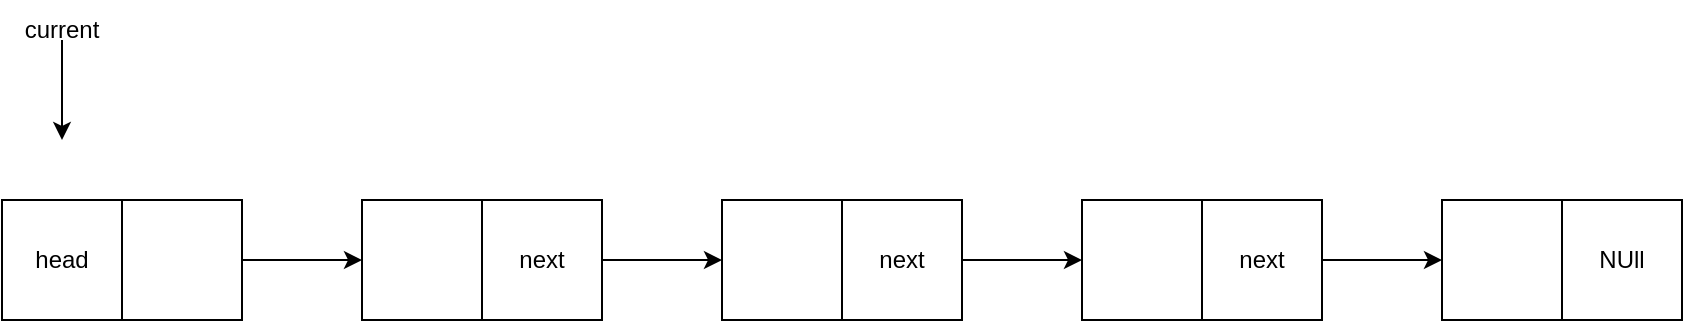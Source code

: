 <mxfile version="24.8.3">
  <diagram name="第 1 页" id="iqZMlo035DSdwaAz5ivV">
    <mxGraphModel dx="833" dy="529" grid="1" gridSize="10" guides="1" tooltips="1" connect="1" arrows="1" fold="1" page="1" pageScale="1" pageWidth="827" pageHeight="1169" math="0" shadow="0">
      <root>
        <mxCell id="0" />
        <mxCell id="1" parent="0" />
        <mxCell id="3i5TvUh2Iblc64YUUQVz-4" value="" style="group;movable=0;resizable=0;rotatable=0;deletable=0;editable=0;locked=1;connectable=0;" vertex="1" connectable="0" parent="1">
          <mxGeometry x="120" y="200" width="120" height="60" as="geometry" />
        </mxCell>
        <mxCell id="3i5TvUh2Iblc64YUUQVz-1" value="" style="rounded=0;whiteSpace=wrap;html=1;movable=0;resizable=0;rotatable=0;deletable=0;editable=0;locked=1;connectable=0;" vertex="1" parent="3i5TvUh2Iblc64YUUQVz-4">
          <mxGeometry width="120" height="60" as="geometry" />
        </mxCell>
        <mxCell id="3i5TvUh2Iblc64YUUQVz-2" value="" style="endArrow=none;html=1;rounded=0;entryX=0.5;entryY=0;entryDx=0;entryDy=0;" edge="1" parent="3i5TvUh2Iblc64YUUQVz-4" target="3i5TvUh2Iblc64YUUQVz-1">
          <mxGeometry width="50" height="50" relative="1" as="geometry">
            <mxPoint x="60" y="60" as="sourcePoint" />
            <mxPoint x="70" as="targetPoint" />
          </mxGeometry>
        </mxCell>
        <mxCell id="3i5TvUh2Iblc64YUUQVz-6" value="" style="group;movable=1;resizable=1;rotatable=1;deletable=1;editable=1;locked=0;connectable=1;" vertex="1" connectable="0" parent="1">
          <mxGeometry x="300" y="200" width="130" height="60" as="geometry" />
        </mxCell>
        <mxCell id="3i5TvUh2Iblc64YUUQVz-7" value="" style="rounded=0;whiteSpace=wrap;html=1;movable=0;resizable=0;rotatable=0;deletable=0;editable=0;locked=1;connectable=0;" vertex="1" parent="3i5TvUh2Iblc64YUUQVz-6">
          <mxGeometry width="120" height="60" as="geometry" />
        </mxCell>
        <mxCell id="3i5TvUh2Iblc64YUUQVz-8" value="" style="endArrow=none;html=1;rounded=0;entryX=0.5;entryY=0;entryDx=0;entryDy=0;" edge="1" parent="3i5TvUh2Iblc64YUUQVz-6" target="3i5TvUh2Iblc64YUUQVz-7">
          <mxGeometry width="50" height="50" relative="1" as="geometry">
            <mxPoint x="60" y="60" as="sourcePoint" />
            <mxPoint x="70" as="targetPoint" />
          </mxGeometry>
        </mxCell>
        <mxCell id="3i5TvUh2Iblc64YUUQVz-24" value="next" style="text;html=1;align=center;verticalAlign=middle;whiteSpace=wrap;rounded=0;" vertex="1" parent="3i5TvUh2Iblc64YUUQVz-6">
          <mxGeometry x="60" y="15" width="60" height="30" as="geometry" />
        </mxCell>
        <mxCell id="3i5TvUh2Iblc64YUUQVz-9" value="" style="group;movable=1;resizable=1;rotatable=1;deletable=1;editable=1;locked=0;connectable=1;" vertex="1" connectable="0" parent="1">
          <mxGeometry x="480" y="200" width="120" height="60" as="geometry" />
        </mxCell>
        <mxCell id="3i5TvUh2Iblc64YUUQVz-10" value="" style="rounded=0;whiteSpace=wrap;html=1;movable=0;resizable=0;rotatable=0;deletable=0;editable=0;locked=1;connectable=0;" vertex="1" parent="3i5TvUh2Iblc64YUUQVz-9">
          <mxGeometry width="120" height="60" as="geometry" />
        </mxCell>
        <mxCell id="3i5TvUh2Iblc64YUUQVz-11" value="" style="endArrow=none;html=1;rounded=0;entryX=0.5;entryY=0;entryDx=0;entryDy=0;" edge="1" parent="3i5TvUh2Iblc64YUUQVz-9" target="3i5TvUh2Iblc64YUUQVz-10">
          <mxGeometry width="50" height="50" relative="1" as="geometry">
            <mxPoint x="60" y="60" as="sourcePoint" />
            <mxPoint x="70" as="targetPoint" />
          </mxGeometry>
        </mxCell>
        <mxCell id="3i5TvUh2Iblc64YUUQVz-25" value="next" style="text;html=1;align=center;verticalAlign=middle;whiteSpace=wrap;rounded=0;" vertex="1" parent="3i5TvUh2Iblc64YUUQVz-9">
          <mxGeometry x="60" y="15" width="60" height="30" as="geometry" />
        </mxCell>
        <mxCell id="3i5TvUh2Iblc64YUUQVz-12" value="" style="group;movable=1;resizable=1;rotatable=1;deletable=1;editable=1;locked=0;connectable=1;" vertex="1" connectable="0" parent="1">
          <mxGeometry x="660" y="200" width="120" height="60" as="geometry" />
        </mxCell>
        <mxCell id="3i5TvUh2Iblc64YUUQVz-13" value="" style="rounded=0;whiteSpace=wrap;html=1;movable=0;resizable=0;rotatable=0;deletable=0;editable=0;locked=1;connectable=0;" vertex="1" parent="3i5TvUh2Iblc64YUUQVz-12">
          <mxGeometry width="120" height="60" as="geometry" />
        </mxCell>
        <mxCell id="3i5TvUh2Iblc64YUUQVz-14" value="" style="endArrow=none;html=1;rounded=0;entryX=0.5;entryY=0;entryDx=0;entryDy=0;" edge="1" parent="3i5TvUh2Iblc64YUUQVz-12" target="3i5TvUh2Iblc64YUUQVz-13">
          <mxGeometry width="50" height="50" relative="1" as="geometry">
            <mxPoint x="60" y="60" as="sourcePoint" />
            <mxPoint x="70" as="targetPoint" />
          </mxGeometry>
        </mxCell>
        <mxCell id="3i5TvUh2Iblc64YUUQVz-26" value="next" style="text;html=1;align=center;verticalAlign=middle;whiteSpace=wrap;rounded=0;" vertex="1" parent="3i5TvUh2Iblc64YUUQVz-12">
          <mxGeometry x="60" y="15" width="60" height="30" as="geometry" />
        </mxCell>
        <mxCell id="3i5TvUh2Iblc64YUUQVz-15" value="" style="endArrow=classic;html=1;rounded=0;entryX=0;entryY=0.5;entryDx=0;entryDy=0;" edge="1" parent="1" target="3i5TvUh2Iblc64YUUQVz-6">
          <mxGeometry width="50" height="50" relative="1" as="geometry">
            <mxPoint x="240" y="230" as="sourcePoint" />
            <mxPoint x="290" y="290" as="targetPoint" />
          </mxGeometry>
        </mxCell>
        <mxCell id="3i5TvUh2Iblc64YUUQVz-16" value="head" style="text;html=1;align=center;verticalAlign=middle;whiteSpace=wrap;rounded=0;" vertex="1" parent="1">
          <mxGeometry x="120" y="215" width="60" height="30" as="geometry" />
        </mxCell>
        <mxCell id="3i5TvUh2Iblc64YUUQVz-17" value="" style="endArrow=classic;html=1;rounded=0;exitX=1;exitY=0.5;exitDx=0;exitDy=0;entryX=0;entryY=0.5;entryDx=0;entryDy=0;" edge="1" parent="1" source="3i5TvUh2Iblc64YUUQVz-24" target="3i5TvUh2Iblc64YUUQVz-9">
          <mxGeometry width="50" height="50" relative="1" as="geometry">
            <mxPoint x="390" y="340" as="sourcePoint" />
            <mxPoint x="440" y="290" as="targetPoint" />
            <Array as="points">
              <mxPoint x="460" y="230" />
            </Array>
          </mxGeometry>
        </mxCell>
        <mxCell id="3i5TvUh2Iblc64YUUQVz-18" value="" style="endArrow=classic;html=1;rounded=0;exitX=1;exitY=0.5;exitDx=0;exitDy=0;entryX=0;entryY=0.5;entryDx=0;entryDy=0;" edge="1" parent="1" source="3i5TvUh2Iblc64YUUQVz-9" target="3i5TvUh2Iblc64YUUQVz-12">
          <mxGeometry width="50" height="50" relative="1" as="geometry">
            <mxPoint x="620" y="350" as="sourcePoint" />
            <mxPoint x="670" y="300" as="targetPoint" />
          </mxGeometry>
        </mxCell>
        <mxCell id="3i5TvUh2Iblc64YUUQVz-19" value="" style="group;movable=1;resizable=1;rotatable=1;deletable=1;editable=1;locked=0;connectable=1;" vertex="1" connectable="0" parent="1">
          <mxGeometry x="840" y="200" width="120" height="60" as="geometry" />
        </mxCell>
        <mxCell id="3i5TvUh2Iblc64YUUQVz-20" value="" style="rounded=0;whiteSpace=wrap;html=1;movable=0;resizable=0;rotatable=0;deletable=0;editable=0;locked=1;connectable=0;" vertex="1" parent="3i5TvUh2Iblc64YUUQVz-19">
          <mxGeometry width="120" height="60" as="geometry" />
        </mxCell>
        <mxCell id="3i5TvUh2Iblc64YUUQVz-21" value="" style="endArrow=none;html=1;rounded=0;entryX=0.5;entryY=0;entryDx=0;entryDy=0;" edge="1" parent="3i5TvUh2Iblc64YUUQVz-19" target="3i5TvUh2Iblc64YUUQVz-20">
          <mxGeometry width="50" height="50" relative="1" as="geometry">
            <mxPoint x="60" y="60" as="sourcePoint" />
            <mxPoint x="70" as="targetPoint" />
          </mxGeometry>
        </mxCell>
        <mxCell id="3i5TvUh2Iblc64YUUQVz-23" value="NUll" style="text;html=1;align=center;verticalAlign=middle;whiteSpace=wrap;rounded=0;" vertex="1" parent="3i5TvUh2Iblc64YUUQVz-19">
          <mxGeometry x="60" y="15" width="60" height="30" as="geometry" />
        </mxCell>
        <mxCell id="3i5TvUh2Iblc64YUUQVz-22" value="" style="endArrow=classic;html=1;rounded=0;exitX=1;exitY=0.5;exitDx=0;exitDy=0;entryX=0;entryY=0.5;entryDx=0;entryDy=0;" edge="1" parent="1" source="3i5TvUh2Iblc64YUUQVz-12" target="3i5TvUh2Iblc64YUUQVz-19">
          <mxGeometry width="50" height="50" relative="1" as="geometry">
            <mxPoint x="780" y="350" as="sourcePoint" />
            <mxPoint x="830" y="300" as="targetPoint" />
          </mxGeometry>
        </mxCell>
        <mxCell id="3i5TvUh2Iblc64YUUQVz-32" value="" style="group" vertex="1" connectable="0" parent="1">
          <mxGeometry x="120" y="100" width="60" height="70" as="geometry" />
        </mxCell>
        <mxCell id="3i5TvUh2Iblc64YUUQVz-27" value="" style="endArrow=classic;html=1;rounded=0;movable=1;resizable=1;rotatable=1;deletable=1;editable=1;locked=0;connectable=1;" edge="1" parent="3i5TvUh2Iblc64YUUQVz-32">
          <mxGeometry width="50" height="50" relative="1" as="geometry">
            <mxPoint x="30" y="20" as="sourcePoint" />
            <mxPoint x="30" y="70" as="targetPoint" />
          </mxGeometry>
        </mxCell>
        <mxCell id="3i5TvUh2Iblc64YUUQVz-28" value="current" style="text;html=1;align=center;verticalAlign=middle;whiteSpace=wrap;rounded=0;movable=1;resizable=1;rotatable=1;deletable=1;editable=1;locked=0;connectable=1;" vertex="1" parent="3i5TvUh2Iblc64YUUQVz-32">
          <mxGeometry width="60" height="30" as="geometry" />
        </mxCell>
      </root>
    </mxGraphModel>
  </diagram>
</mxfile>

